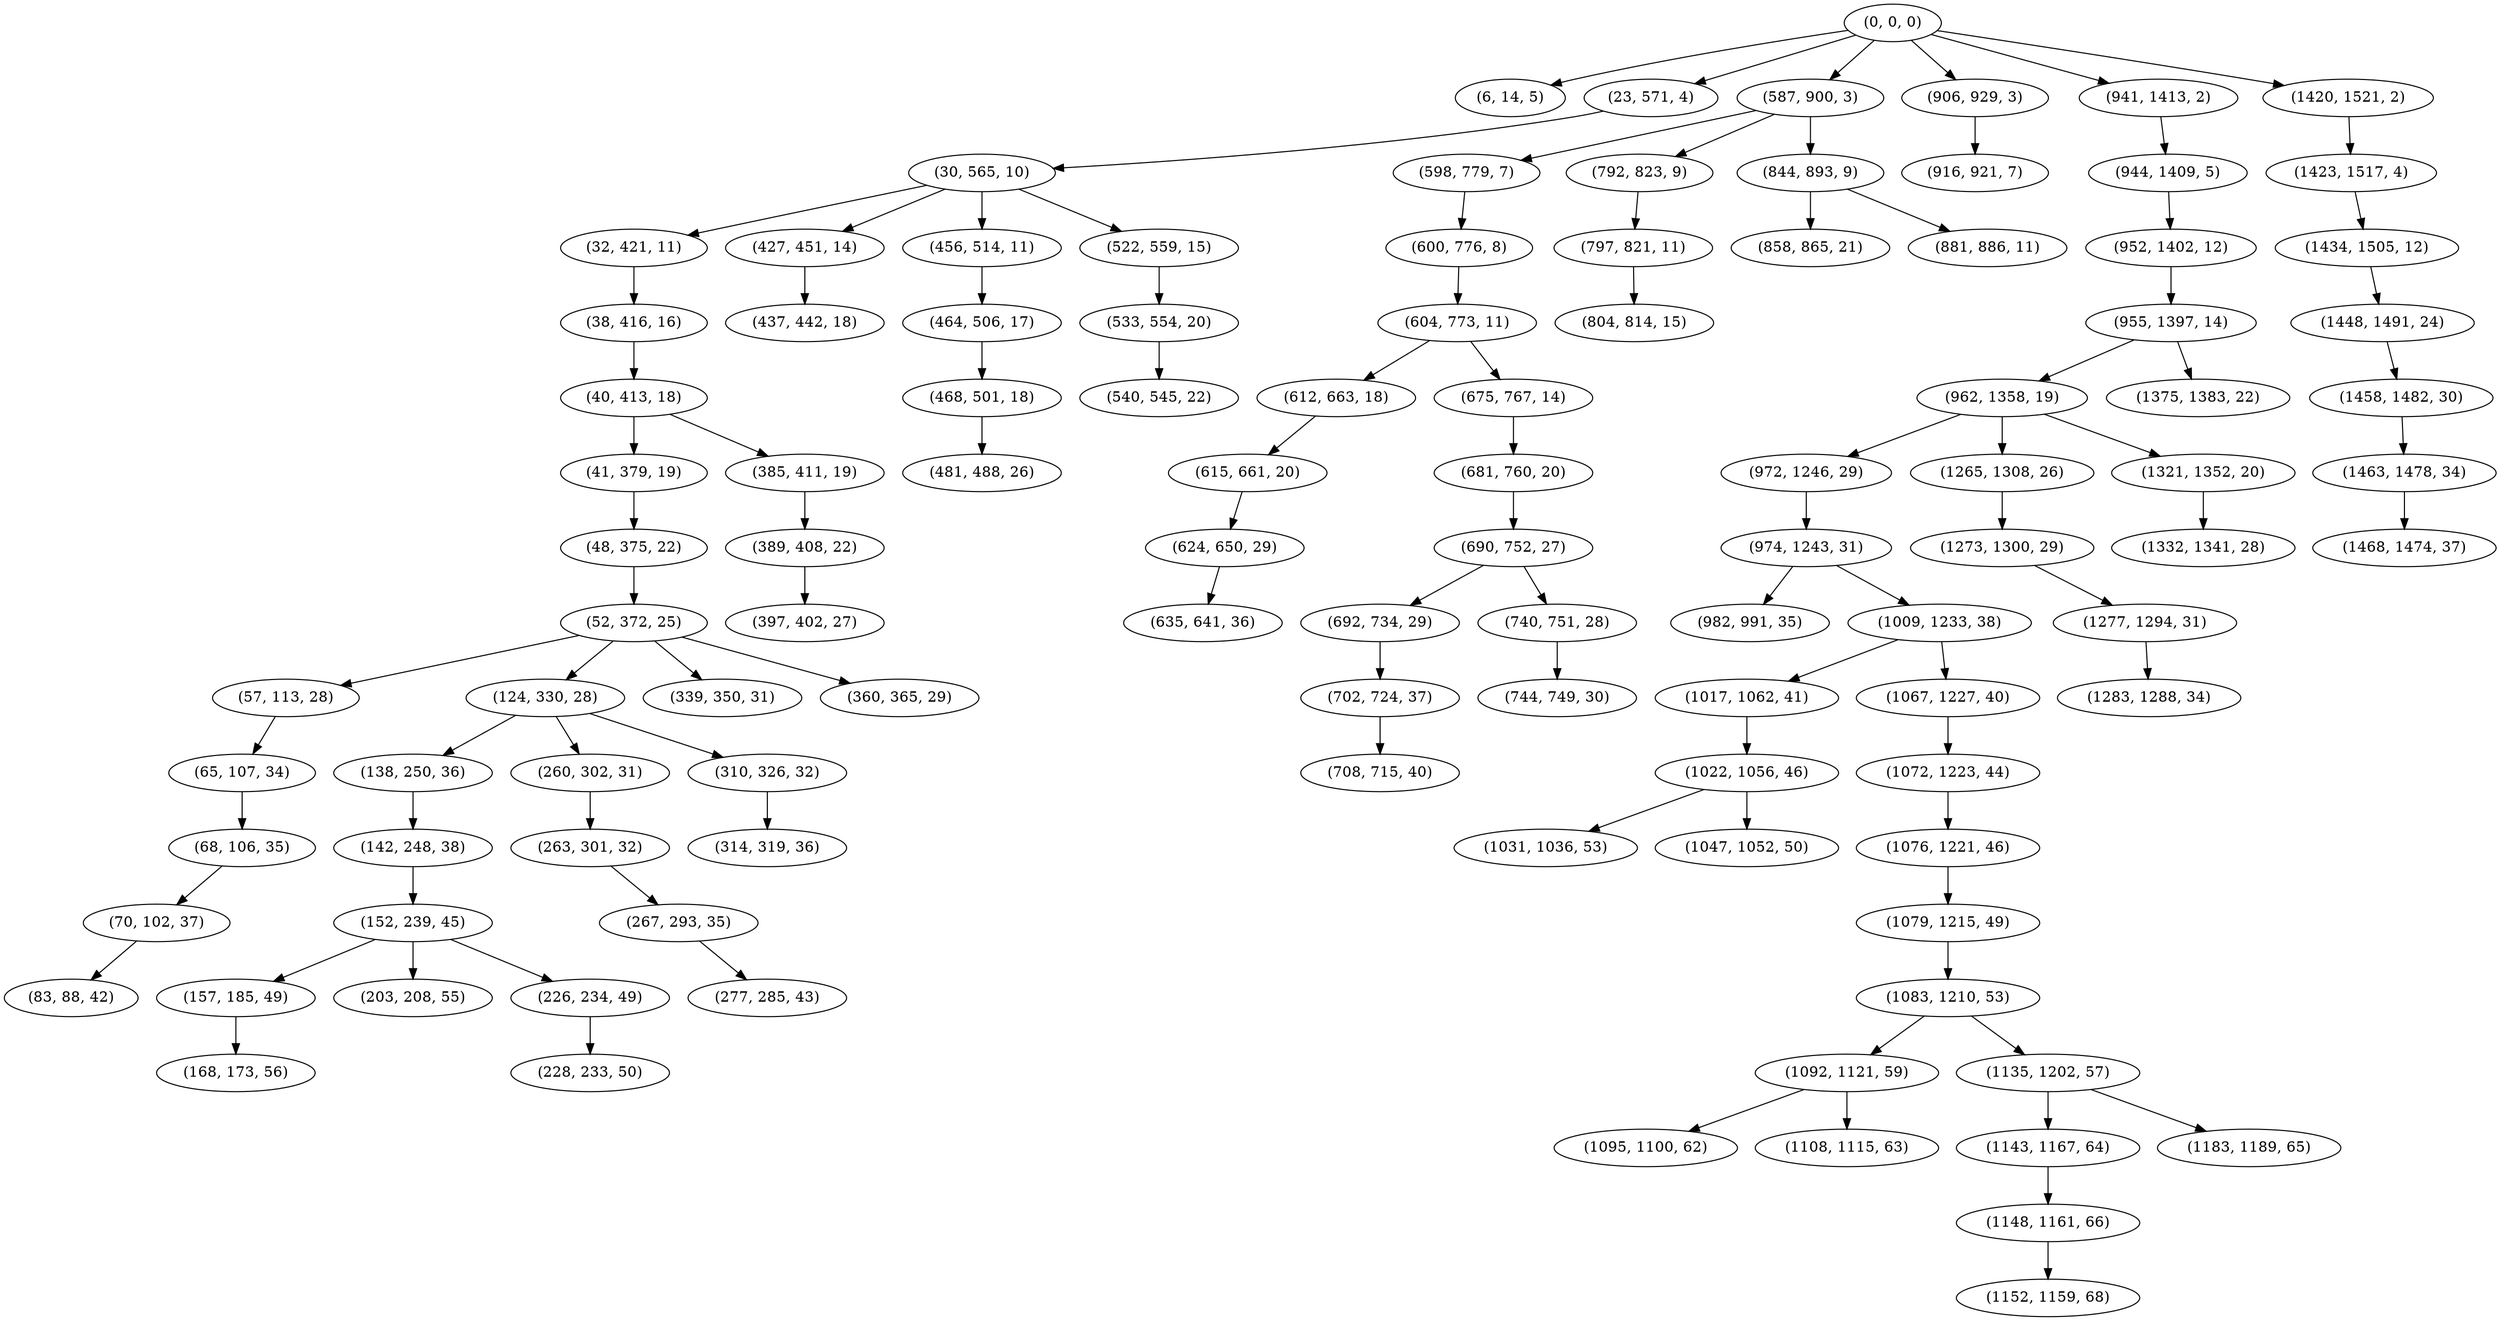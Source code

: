 digraph tree {
    "(0, 0, 0)";
    "(6, 14, 5)";
    "(23, 571, 4)";
    "(30, 565, 10)";
    "(32, 421, 11)";
    "(38, 416, 16)";
    "(40, 413, 18)";
    "(41, 379, 19)";
    "(48, 375, 22)";
    "(52, 372, 25)";
    "(57, 113, 28)";
    "(65, 107, 34)";
    "(68, 106, 35)";
    "(70, 102, 37)";
    "(83, 88, 42)";
    "(124, 330, 28)";
    "(138, 250, 36)";
    "(142, 248, 38)";
    "(152, 239, 45)";
    "(157, 185, 49)";
    "(168, 173, 56)";
    "(203, 208, 55)";
    "(226, 234, 49)";
    "(228, 233, 50)";
    "(260, 302, 31)";
    "(263, 301, 32)";
    "(267, 293, 35)";
    "(277, 285, 43)";
    "(310, 326, 32)";
    "(314, 319, 36)";
    "(339, 350, 31)";
    "(360, 365, 29)";
    "(385, 411, 19)";
    "(389, 408, 22)";
    "(397, 402, 27)";
    "(427, 451, 14)";
    "(437, 442, 18)";
    "(456, 514, 11)";
    "(464, 506, 17)";
    "(468, 501, 18)";
    "(481, 488, 26)";
    "(522, 559, 15)";
    "(533, 554, 20)";
    "(540, 545, 22)";
    "(587, 900, 3)";
    "(598, 779, 7)";
    "(600, 776, 8)";
    "(604, 773, 11)";
    "(612, 663, 18)";
    "(615, 661, 20)";
    "(624, 650, 29)";
    "(635, 641, 36)";
    "(675, 767, 14)";
    "(681, 760, 20)";
    "(690, 752, 27)";
    "(692, 734, 29)";
    "(702, 724, 37)";
    "(708, 715, 40)";
    "(740, 751, 28)";
    "(744, 749, 30)";
    "(792, 823, 9)";
    "(797, 821, 11)";
    "(804, 814, 15)";
    "(844, 893, 9)";
    "(858, 865, 21)";
    "(881, 886, 11)";
    "(906, 929, 3)";
    "(916, 921, 7)";
    "(941, 1413, 2)";
    "(944, 1409, 5)";
    "(952, 1402, 12)";
    "(955, 1397, 14)";
    "(962, 1358, 19)";
    "(972, 1246, 29)";
    "(974, 1243, 31)";
    "(982, 991, 35)";
    "(1009, 1233, 38)";
    "(1017, 1062, 41)";
    "(1022, 1056, 46)";
    "(1031, 1036, 53)";
    "(1047, 1052, 50)";
    "(1067, 1227, 40)";
    "(1072, 1223, 44)";
    "(1076, 1221, 46)";
    "(1079, 1215, 49)";
    "(1083, 1210, 53)";
    "(1092, 1121, 59)";
    "(1095, 1100, 62)";
    "(1108, 1115, 63)";
    "(1135, 1202, 57)";
    "(1143, 1167, 64)";
    "(1148, 1161, 66)";
    "(1152, 1159, 68)";
    "(1183, 1189, 65)";
    "(1265, 1308, 26)";
    "(1273, 1300, 29)";
    "(1277, 1294, 31)";
    "(1283, 1288, 34)";
    "(1321, 1352, 20)";
    "(1332, 1341, 28)";
    "(1375, 1383, 22)";
    "(1420, 1521, 2)";
    "(1423, 1517, 4)";
    "(1434, 1505, 12)";
    "(1448, 1491, 24)";
    "(1458, 1482, 30)";
    "(1463, 1478, 34)";
    "(1468, 1474, 37)";
    "(0, 0, 0)" -> "(6, 14, 5)";
    "(0, 0, 0)" -> "(23, 571, 4)";
    "(0, 0, 0)" -> "(587, 900, 3)";
    "(0, 0, 0)" -> "(906, 929, 3)";
    "(0, 0, 0)" -> "(941, 1413, 2)";
    "(0, 0, 0)" -> "(1420, 1521, 2)";
    "(23, 571, 4)" -> "(30, 565, 10)";
    "(30, 565, 10)" -> "(32, 421, 11)";
    "(30, 565, 10)" -> "(427, 451, 14)";
    "(30, 565, 10)" -> "(456, 514, 11)";
    "(30, 565, 10)" -> "(522, 559, 15)";
    "(32, 421, 11)" -> "(38, 416, 16)";
    "(38, 416, 16)" -> "(40, 413, 18)";
    "(40, 413, 18)" -> "(41, 379, 19)";
    "(40, 413, 18)" -> "(385, 411, 19)";
    "(41, 379, 19)" -> "(48, 375, 22)";
    "(48, 375, 22)" -> "(52, 372, 25)";
    "(52, 372, 25)" -> "(57, 113, 28)";
    "(52, 372, 25)" -> "(124, 330, 28)";
    "(52, 372, 25)" -> "(339, 350, 31)";
    "(52, 372, 25)" -> "(360, 365, 29)";
    "(57, 113, 28)" -> "(65, 107, 34)";
    "(65, 107, 34)" -> "(68, 106, 35)";
    "(68, 106, 35)" -> "(70, 102, 37)";
    "(70, 102, 37)" -> "(83, 88, 42)";
    "(124, 330, 28)" -> "(138, 250, 36)";
    "(124, 330, 28)" -> "(260, 302, 31)";
    "(124, 330, 28)" -> "(310, 326, 32)";
    "(138, 250, 36)" -> "(142, 248, 38)";
    "(142, 248, 38)" -> "(152, 239, 45)";
    "(152, 239, 45)" -> "(157, 185, 49)";
    "(152, 239, 45)" -> "(203, 208, 55)";
    "(152, 239, 45)" -> "(226, 234, 49)";
    "(157, 185, 49)" -> "(168, 173, 56)";
    "(226, 234, 49)" -> "(228, 233, 50)";
    "(260, 302, 31)" -> "(263, 301, 32)";
    "(263, 301, 32)" -> "(267, 293, 35)";
    "(267, 293, 35)" -> "(277, 285, 43)";
    "(310, 326, 32)" -> "(314, 319, 36)";
    "(385, 411, 19)" -> "(389, 408, 22)";
    "(389, 408, 22)" -> "(397, 402, 27)";
    "(427, 451, 14)" -> "(437, 442, 18)";
    "(456, 514, 11)" -> "(464, 506, 17)";
    "(464, 506, 17)" -> "(468, 501, 18)";
    "(468, 501, 18)" -> "(481, 488, 26)";
    "(522, 559, 15)" -> "(533, 554, 20)";
    "(533, 554, 20)" -> "(540, 545, 22)";
    "(587, 900, 3)" -> "(598, 779, 7)";
    "(587, 900, 3)" -> "(792, 823, 9)";
    "(587, 900, 3)" -> "(844, 893, 9)";
    "(598, 779, 7)" -> "(600, 776, 8)";
    "(600, 776, 8)" -> "(604, 773, 11)";
    "(604, 773, 11)" -> "(612, 663, 18)";
    "(604, 773, 11)" -> "(675, 767, 14)";
    "(612, 663, 18)" -> "(615, 661, 20)";
    "(615, 661, 20)" -> "(624, 650, 29)";
    "(624, 650, 29)" -> "(635, 641, 36)";
    "(675, 767, 14)" -> "(681, 760, 20)";
    "(681, 760, 20)" -> "(690, 752, 27)";
    "(690, 752, 27)" -> "(692, 734, 29)";
    "(690, 752, 27)" -> "(740, 751, 28)";
    "(692, 734, 29)" -> "(702, 724, 37)";
    "(702, 724, 37)" -> "(708, 715, 40)";
    "(740, 751, 28)" -> "(744, 749, 30)";
    "(792, 823, 9)" -> "(797, 821, 11)";
    "(797, 821, 11)" -> "(804, 814, 15)";
    "(844, 893, 9)" -> "(858, 865, 21)";
    "(844, 893, 9)" -> "(881, 886, 11)";
    "(906, 929, 3)" -> "(916, 921, 7)";
    "(941, 1413, 2)" -> "(944, 1409, 5)";
    "(944, 1409, 5)" -> "(952, 1402, 12)";
    "(952, 1402, 12)" -> "(955, 1397, 14)";
    "(955, 1397, 14)" -> "(962, 1358, 19)";
    "(955, 1397, 14)" -> "(1375, 1383, 22)";
    "(962, 1358, 19)" -> "(972, 1246, 29)";
    "(962, 1358, 19)" -> "(1265, 1308, 26)";
    "(962, 1358, 19)" -> "(1321, 1352, 20)";
    "(972, 1246, 29)" -> "(974, 1243, 31)";
    "(974, 1243, 31)" -> "(982, 991, 35)";
    "(974, 1243, 31)" -> "(1009, 1233, 38)";
    "(1009, 1233, 38)" -> "(1017, 1062, 41)";
    "(1009, 1233, 38)" -> "(1067, 1227, 40)";
    "(1017, 1062, 41)" -> "(1022, 1056, 46)";
    "(1022, 1056, 46)" -> "(1031, 1036, 53)";
    "(1022, 1056, 46)" -> "(1047, 1052, 50)";
    "(1067, 1227, 40)" -> "(1072, 1223, 44)";
    "(1072, 1223, 44)" -> "(1076, 1221, 46)";
    "(1076, 1221, 46)" -> "(1079, 1215, 49)";
    "(1079, 1215, 49)" -> "(1083, 1210, 53)";
    "(1083, 1210, 53)" -> "(1092, 1121, 59)";
    "(1083, 1210, 53)" -> "(1135, 1202, 57)";
    "(1092, 1121, 59)" -> "(1095, 1100, 62)";
    "(1092, 1121, 59)" -> "(1108, 1115, 63)";
    "(1135, 1202, 57)" -> "(1143, 1167, 64)";
    "(1135, 1202, 57)" -> "(1183, 1189, 65)";
    "(1143, 1167, 64)" -> "(1148, 1161, 66)";
    "(1148, 1161, 66)" -> "(1152, 1159, 68)";
    "(1265, 1308, 26)" -> "(1273, 1300, 29)";
    "(1273, 1300, 29)" -> "(1277, 1294, 31)";
    "(1277, 1294, 31)" -> "(1283, 1288, 34)";
    "(1321, 1352, 20)" -> "(1332, 1341, 28)";
    "(1420, 1521, 2)" -> "(1423, 1517, 4)";
    "(1423, 1517, 4)" -> "(1434, 1505, 12)";
    "(1434, 1505, 12)" -> "(1448, 1491, 24)";
    "(1448, 1491, 24)" -> "(1458, 1482, 30)";
    "(1458, 1482, 30)" -> "(1463, 1478, 34)";
    "(1463, 1478, 34)" -> "(1468, 1474, 37)";
}
